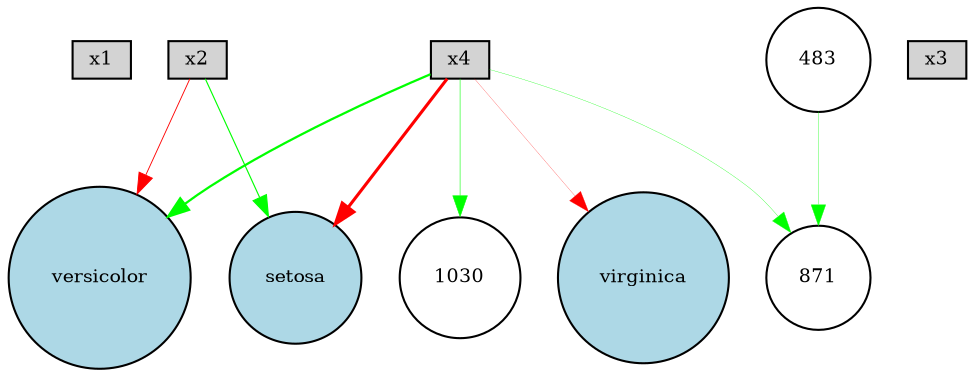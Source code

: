 digraph {
	node [fontsize=9 height=0.2 shape=circle width=0.2]
	x1 [fillcolor=lightgray shape=box style=filled]
	x2 [fillcolor=lightgray shape=box style=filled]
	x3 [fillcolor=lightgray shape=box style=filled]
	x4 [fillcolor=lightgray shape=box style=filled]
	setosa [fillcolor=lightblue style=filled]
	virginica [fillcolor=lightblue style=filled]
	versicolor [fillcolor=lightblue style=filled]
	483 [fillcolor=white style=filled]
	1030 [fillcolor=white style=filled]
	871 [fillcolor=white style=filled]
	x2 -> setosa [color=green penwidth=0.5474891985486676 style=solid]
	x2 -> versicolor [color=red penwidth=0.4280233766745295 style=solid]
	x4 -> setosa [color=red penwidth=1.48954332719355 style=solid]
	x4 -> versicolor [color=green penwidth=1.0805114211428426 style=solid]
	x4 -> virginica [color=red penwidth=0.1076652129558817 style=solid]
	x4 -> 871 [color=green penwidth=0.15076379624313646 style=solid]
	x4 -> 1030 [color=green penwidth=0.2730055250886233 style=solid]
	483 -> 871 [color=green penwidth=0.17005080761969188 style=solid]
}
